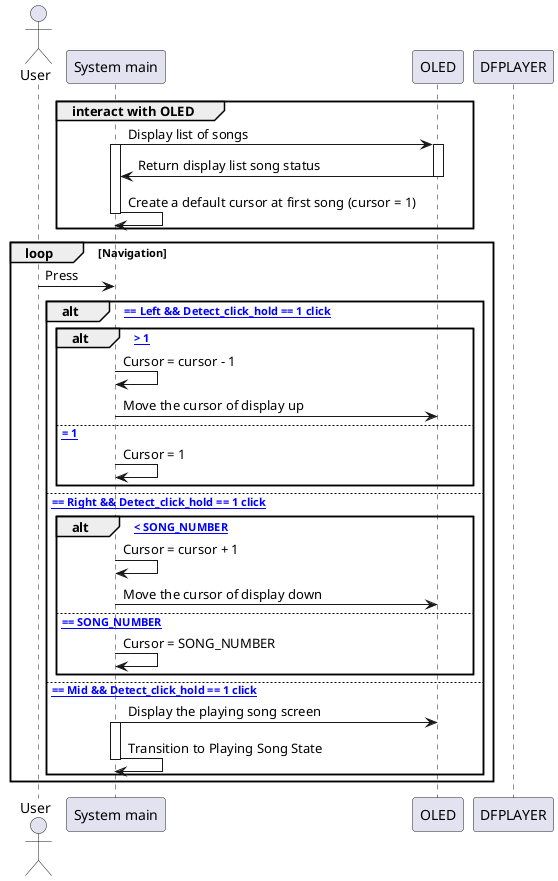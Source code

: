 @startuml system_list_song_screen
actor User
participant "System main"   as    System_main
participant OLED
participant DFPLAYER

group interact with OLED

System_main -> OLED: Display list of songs
activate System_main
activate OLED
OLED -> System_main: Return display list song status  
deactivate OLED
System_main -> System_main: Create a default cursor at first song (cursor = 1)
deactivate System_main

end


loop Navigation 

User -> System_main: Press

alt [Detect_button_press == Left && Detect_click_hold == 1 click]
  alt [Cursor > 1]
    System_main -> System_main: Cursor = cursor - 1 
    System_main -> OLED: Move the cursor of display up
  else [Cursor = 1]
    System_main -> System_main: Cursor = 1
  end


else [Detect_button_press == Right && Detect_click_hold == 1 click]
  alt [Cursor < SONG_NUMBER]
    System_main -> System_main: Cursor = cursor + 1 
    System_main -> OLED: Move the cursor of display down
  else [Cursor == SONG_NUMBER]
    System_main -> System_main: Cursor = SONG_NUMBER
  end

else [Detect_button_press == Mid && Detect_click_hold == 1 click]
  System_main -> OLED: Display the playing song screen
  activate System_main
  System_main -> System_main: Transition to Playing Song State
  deactivate System_main
end

end



' User -> System_main: Click Mid button
' activate System_main

' System_main -> System_main: 
@enduml
